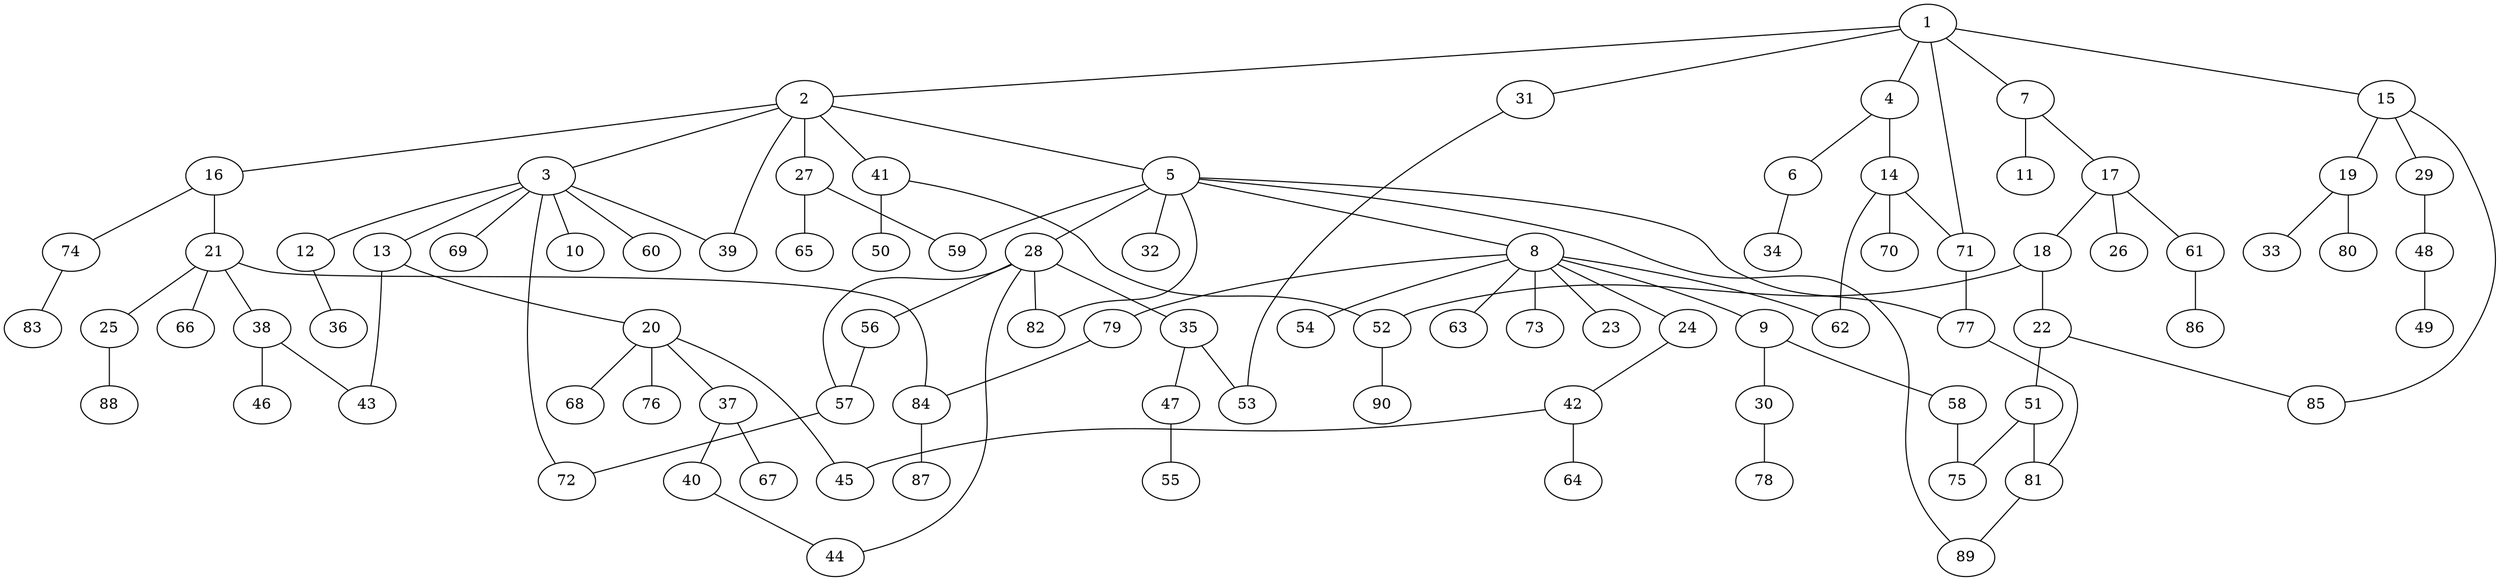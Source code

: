 graph graphname {1--2
1--4
1--7
1--15
1--31
1--71
2--3
2--5
2--16
2--27
2--39
2--41
3--10
3--12
3--13
3--39
3--60
3--69
3--72
4--6
4--14
5--8
5--28
5--32
5--59
5--77
5--82
5--89
6--34
7--11
7--17
8--9
8--23
8--24
8--54
8--62
8--63
8--73
8--79
9--30
9--58
12--36
13--20
13--43
14--62
14--70
14--71
15--19
15--29
15--85
16--21
16--74
17--18
17--26
17--61
18--22
18--52
19--33
19--80
20--37
20--45
20--68
20--76
21--25
21--38
21--66
21--84
22--51
22--85
24--42
25--88
27--59
27--65
28--35
28--44
28--56
28--57
28--82
29--48
30--78
31--53
35--47
35--53
37--40
37--67
38--43
38--46
40--44
41--50
41--52
42--45
42--64
47--55
48--49
51--75
51--81
52--90
56--57
57--72
58--75
61--86
71--77
74--83
77--81
79--84
81--89
84--87
}